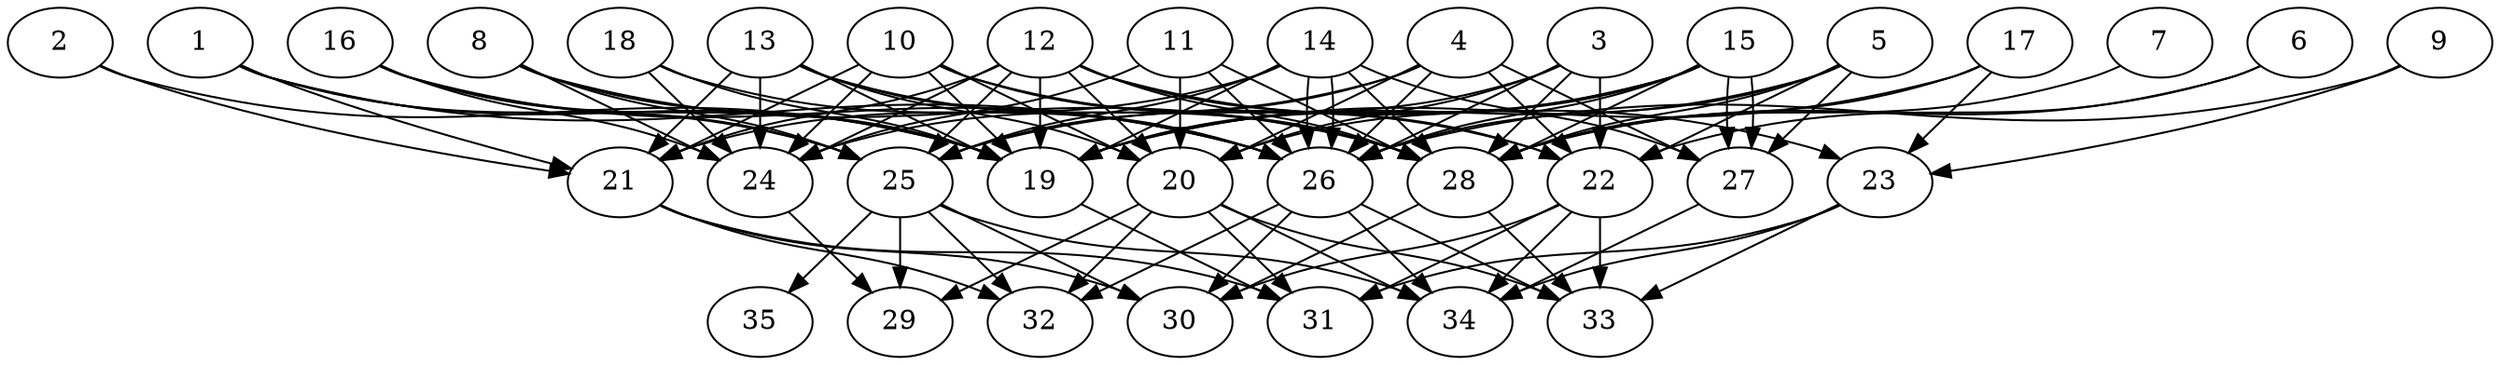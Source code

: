 // DAG automatically generated by daggen at Tue Aug  6 16:28:02 2019
// ./daggen --dot -n 35 --ccr 0.5 --fat 0.8 --regular 0.5 --density 0.7 --mindata 5242880 --maxdata 52428800 
digraph G {
  1 [size="89886720", alpha="0.17", expect_size="44943360"] 
  1 -> 19 [size ="44943360"]
  1 -> 21 [size ="44943360"]
  1 -> 25 [size ="44943360"]
  1 -> 26 [size ="44943360"]
  2 [size="52074496", alpha="0.02", expect_size="26037248"] 
  2 -> 19 [size ="26037248"]
  2 -> 21 [size ="26037248"]
  3 [size="78180352", alpha="0.20", expect_size="39090176"] 
  3 -> 19 [size ="39090176"]
  3 -> 20 [size ="39090176"]
  3 -> 22 [size ="39090176"]
  3 -> 26 [size ="39090176"]
  3 -> 28 [size ="39090176"]
  4 [size="11321344", alpha="0.13", expect_size="5660672"] 
  4 -> 20 [size ="5660672"]
  4 -> 22 [size ="5660672"]
  4 -> 24 [size ="5660672"]
  4 -> 25 [size ="5660672"]
  4 -> 26 [size ="5660672"]
  4 -> 27 [size ="5660672"]
  5 [size="54272000", alpha="0.17", expect_size="27136000"] 
  5 -> 19 [size ="27136000"]
  5 -> 22 [size ="27136000"]
  5 -> 26 [size ="27136000"]
  5 -> 27 [size ="27136000"]
  5 -> 28 [size ="27136000"]
  6 [size="34672640", alpha="0.17", expect_size="17336320"] 
  6 -> 22 [size ="17336320"]
  6 -> 28 [size ="17336320"]
  7 [size="99956736", alpha="0.08", expect_size="49978368"] 
  7 -> 28 [size ="49978368"]
  8 [size="55799808", alpha="0.14", expect_size="27899904"] 
  8 -> 19 [size ="27899904"]
  8 -> 24 [size ="27899904"]
  8 -> 25 [size ="27899904"]
  8 -> 28 [size ="27899904"]
  9 [size="14557184", alpha="0.18", expect_size="7278592"] 
  9 -> 23 [size ="7278592"]
  9 -> 26 [size ="7278592"]
  10 [size="29526016", alpha="0.01", expect_size="14763008"] 
  10 -> 19 [size ="14763008"]
  10 -> 20 [size ="14763008"]
  10 -> 21 [size ="14763008"]
  10 -> 22 [size ="14763008"]
  10 -> 24 [size ="14763008"]
  10 -> 28 [size ="14763008"]
  11 [size="101971968", alpha="0.03", expect_size="50985984"] 
  11 -> 20 [size ="50985984"]
  11 -> 24 [size ="50985984"]
  11 -> 26 [size ="50985984"]
  11 -> 28 [size ="50985984"]
  12 [size="89350144", alpha="0.11", expect_size="44675072"] 
  12 -> 19 [size ="44675072"]
  12 -> 20 [size ="44675072"]
  12 -> 21 [size ="44675072"]
  12 -> 22 [size ="44675072"]
  12 -> 23 [size ="44675072"]
  12 -> 24 [size ="44675072"]
  12 -> 25 [size ="44675072"]
  12 -> 28 [size ="44675072"]
  13 [size="100655104", alpha="0.10", expect_size="50327552"] 
  13 -> 19 [size ="50327552"]
  13 -> 20 [size ="50327552"]
  13 -> 21 [size ="50327552"]
  13 -> 24 [size ="50327552"]
  13 -> 26 [size ="50327552"]
  13 -> 28 [size ="50327552"]
  14 [size="100147200", alpha="0.20", expect_size="50073600"] 
  14 -> 19 [size ="50073600"]
  14 -> 21 [size ="50073600"]
  14 -> 25 [size ="50073600"]
  14 -> 26 [size ="50073600"]
  14 -> 26 [size ="50073600"]
  14 -> 27 [size ="50073600"]
  14 -> 28 [size ="50073600"]
  15 [size="66992128", alpha="0.03", expect_size="33496064"] 
  15 -> 19 [size ="33496064"]
  15 -> 20 [size ="33496064"]
  15 -> 25 [size ="33496064"]
  15 -> 26 [size ="33496064"]
  15 -> 27 [size ="33496064"]
  15 -> 27 [size ="33496064"]
  15 -> 28 [size ="33496064"]
  16 [size="51226624", alpha="0.08", expect_size="25613312"] 
  16 -> 19 [size ="25613312"]
  16 -> 24 [size ="25613312"]
  16 -> 25 [size ="25613312"]
  16 -> 26 [size ="25613312"]
  17 [size="36306944", alpha="0.18", expect_size="18153472"] 
  17 -> 19 [size ="18153472"]
  17 -> 23 [size ="18153472"]
  17 -> 28 [size ="18153472"]
  18 [size="72417280", alpha="0.06", expect_size="36208640"] 
  18 -> 19 [size ="36208640"]
  18 -> 24 [size ="36208640"]
  18 -> 26 [size ="36208640"]
  19 [size="46374912", alpha="0.12", expect_size="23187456"] 
  19 -> 31 [size ="23187456"]
  20 [size="38125568", alpha="0.10", expect_size="19062784"] 
  20 -> 29 [size ="19062784"]
  20 -> 31 [size ="19062784"]
  20 -> 32 [size ="19062784"]
  20 -> 33 [size ="19062784"]
  20 -> 34 [size ="19062784"]
  21 [size="40998912", alpha="0.05", expect_size="20499456"] 
  21 -> 30 [size ="20499456"]
  21 -> 31 [size ="20499456"]
  21 -> 32 [size ="20499456"]
  22 [size="53110784", alpha="0.08", expect_size="26555392"] 
  22 -> 30 [size ="26555392"]
  22 -> 31 [size ="26555392"]
  22 -> 33 [size ="26555392"]
  22 -> 34 [size ="26555392"]
  23 [size="12023808", alpha="0.06", expect_size="6011904"] 
  23 -> 31 [size ="6011904"]
  23 -> 33 [size ="6011904"]
  23 -> 34 [size ="6011904"]
  24 [size="56946688", alpha="0.04", expect_size="28473344"] 
  24 -> 29 [size ="28473344"]
  25 [size="54663168", alpha="0.11", expect_size="27331584"] 
  25 -> 29 [size ="27331584"]
  25 -> 30 [size ="27331584"]
  25 -> 32 [size ="27331584"]
  25 -> 34 [size ="27331584"]
  25 -> 35 [size ="27331584"]
  26 [size="68272128", alpha="0.03", expect_size="34136064"] 
  26 -> 30 [size ="34136064"]
  26 -> 32 [size ="34136064"]
  26 -> 33 [size ="34136064"]
  26 -> 34 [size ="34136064"]
  27 [size="12642304", alpha="0.15", expect_size="6321152"] 
  27 -> 34 [size ="6321152"]
  28 [size="97882112", alpha="0.16", expect_size="48941056"] 
  28 -> 30 [size ="48941056"]
  28 -> 33 [size ="48941056"]
  29 [size="31197184", alpha="0.17", expect_size="15598592"] 
  30 [size="88821760", alpha="0.03", expect_size="44410880"] 
  31 [size="41639936", alpha="0.08", expect_size="20819968"] 
  32 [size="63420416", alpha="0.10", expect_size="31710208"] 
  33 [size="101386240", alpha="0.11", expect_size="50693120"] 
  34 [size="34484224", alpha="0.11", expect_size="17242112"] 
  35 [size="52297728", alpha="0.03", expect_size="26148864"] 
}
